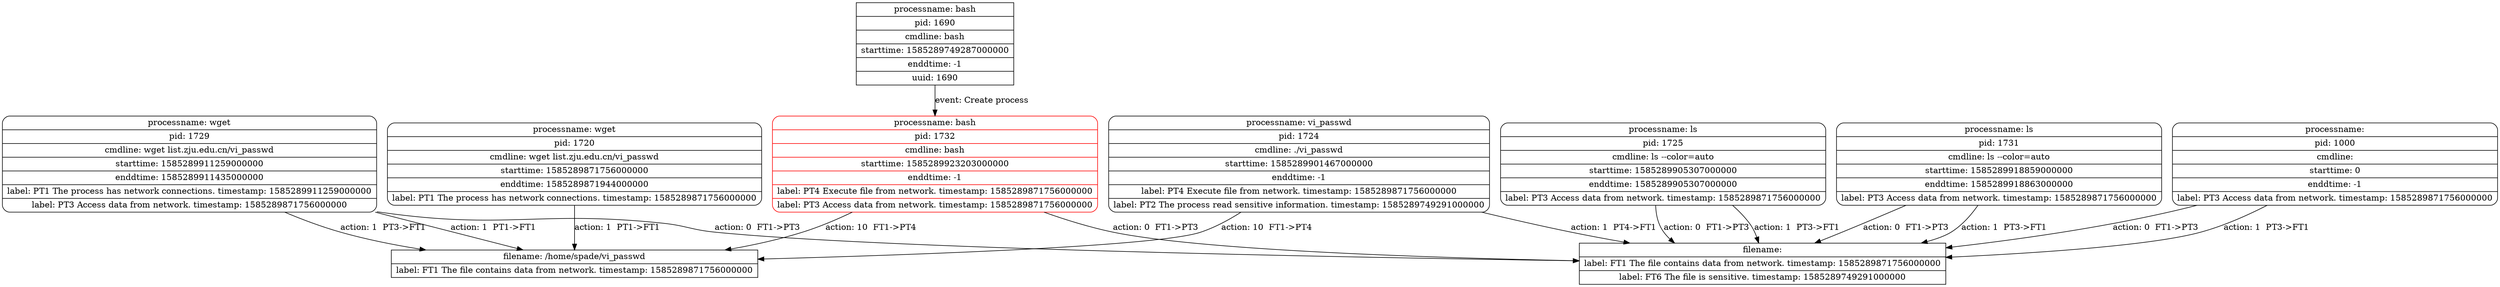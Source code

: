 digraph graph1 {
node [shape = Mrecord];
table111 [label = "{<head>processname: bash | pid: 1732 | cmdline: bash | starttime: 1585289923203000000 | enddtime: -1 | label: PT4 Execute file from network. timestamp: 1585289871756000000 | label: PT3 Access data from network. timestamp: 1585289871756000000}", color = red];
table94 [shape = record, label = "{<head>filename: /home/spade/vi_passwd | label: FT1 The file contains data from network. timestamp: 1585289871756000000}"];
table80 [label = "{<head>processname: wget | pid: 1720 | cmdline: wget list.zju.edu.cn/vi_passwd | starttime: 1585289871756000000 | enddtime: 1585289871944000000 | label: PT1 The process has network connections. timestamp: 1585289871756000000}"];
table80 -> table94[label = "action: 1  PT1->FT1"];
table108 [label = "{<head>processname: wget | pid: 1729 | cmdline: wget list.zju.edu.cn/vi_passwd | starttime: 1585289911259000000 | enddtime: 1585289911435000000 | label: PT1 The process has network connections. timestamp: 1585289911259000000 | label: PT3 Access data from network. timestamp: 1585289871756000000}"];
table2 [shape = record, label = "{<head>filename:  | label: FT1 The file contains data from network. timestamp: 1585289871756000000 | label: FT6 The file is sensitive. timestamp: 1585289749291000000}"];
table99 [label = "{<head>processname: vi_passwd | pid: 1724 | cmdline: ./vi_passwd | starttime: 1585289901467000000 | enddtime: -1 | label: PT4 Execute file from network. timestamp: 1585289871756000000 | label: PT2 The process read sensitive information. timestamp: 1585289749291000000}"];
table99 -> table94[label = "action: 10  FT1->PT4"];
table99 -> table2[label = "action: 1  PT4->FT1"];
table3 [label = "{<head>processname:  | pid: 1000 | cmdline:  | starttime: 0 | enddtime: -1 | label: PT3 Access data from network. timestamp: 1585289871756000000}"];
table3 -> table2[label = "action: 0  FT1->PT3"];
table3 -> table2[label = "action: 1  PT3->FT1"];
table103 [label = "{<head>processname: ls | pid: 1725 | cmdline: ls --color=auto | starttime: 1585289905307000000 | enddtime: 1585289905307000000 | label: PT3 Access data from network. timestamp: 1585289871756000000}"];
table103 -> table2[label = "action: 0  FT1->PT3"];
table103 -> table2[label = "action: 1  PT3->FT1"];
table110 [label = "{<head>processname: ls | pid: 1731 | cmdline: ls --color=auto | starttime: 1585289918859000000 | enddtime: 1585289918863000000 | label: PT3 Access data from network. timestamp: 1585289871756000000}"];
table110 -> table2[label = "action: 0  FT1->PT3"];
table110 -> table2[label = "action: 1  PT3->FT1"];
table108 -> table2[label = "action: 0  FT1->PT3"];
table108 -> table94[label = "action: 1  PT1->FT1"];
table108 -> table94[label = "action: 1  PT3->FT1"];
table111 -> table94[label = "action: 10  FT1->PT4"];
table111 -> table2[label = "action: 0  FT1->PT3"];
node [shape = record];
table10 [label = "{<head>processname: bash | pid: 1690 | cmdline: bash | starttime: 1585289749287000000 | enddtime: -1 | uuid: 1690}"];
table10 -> table111[label = "event: Create process"];
}
